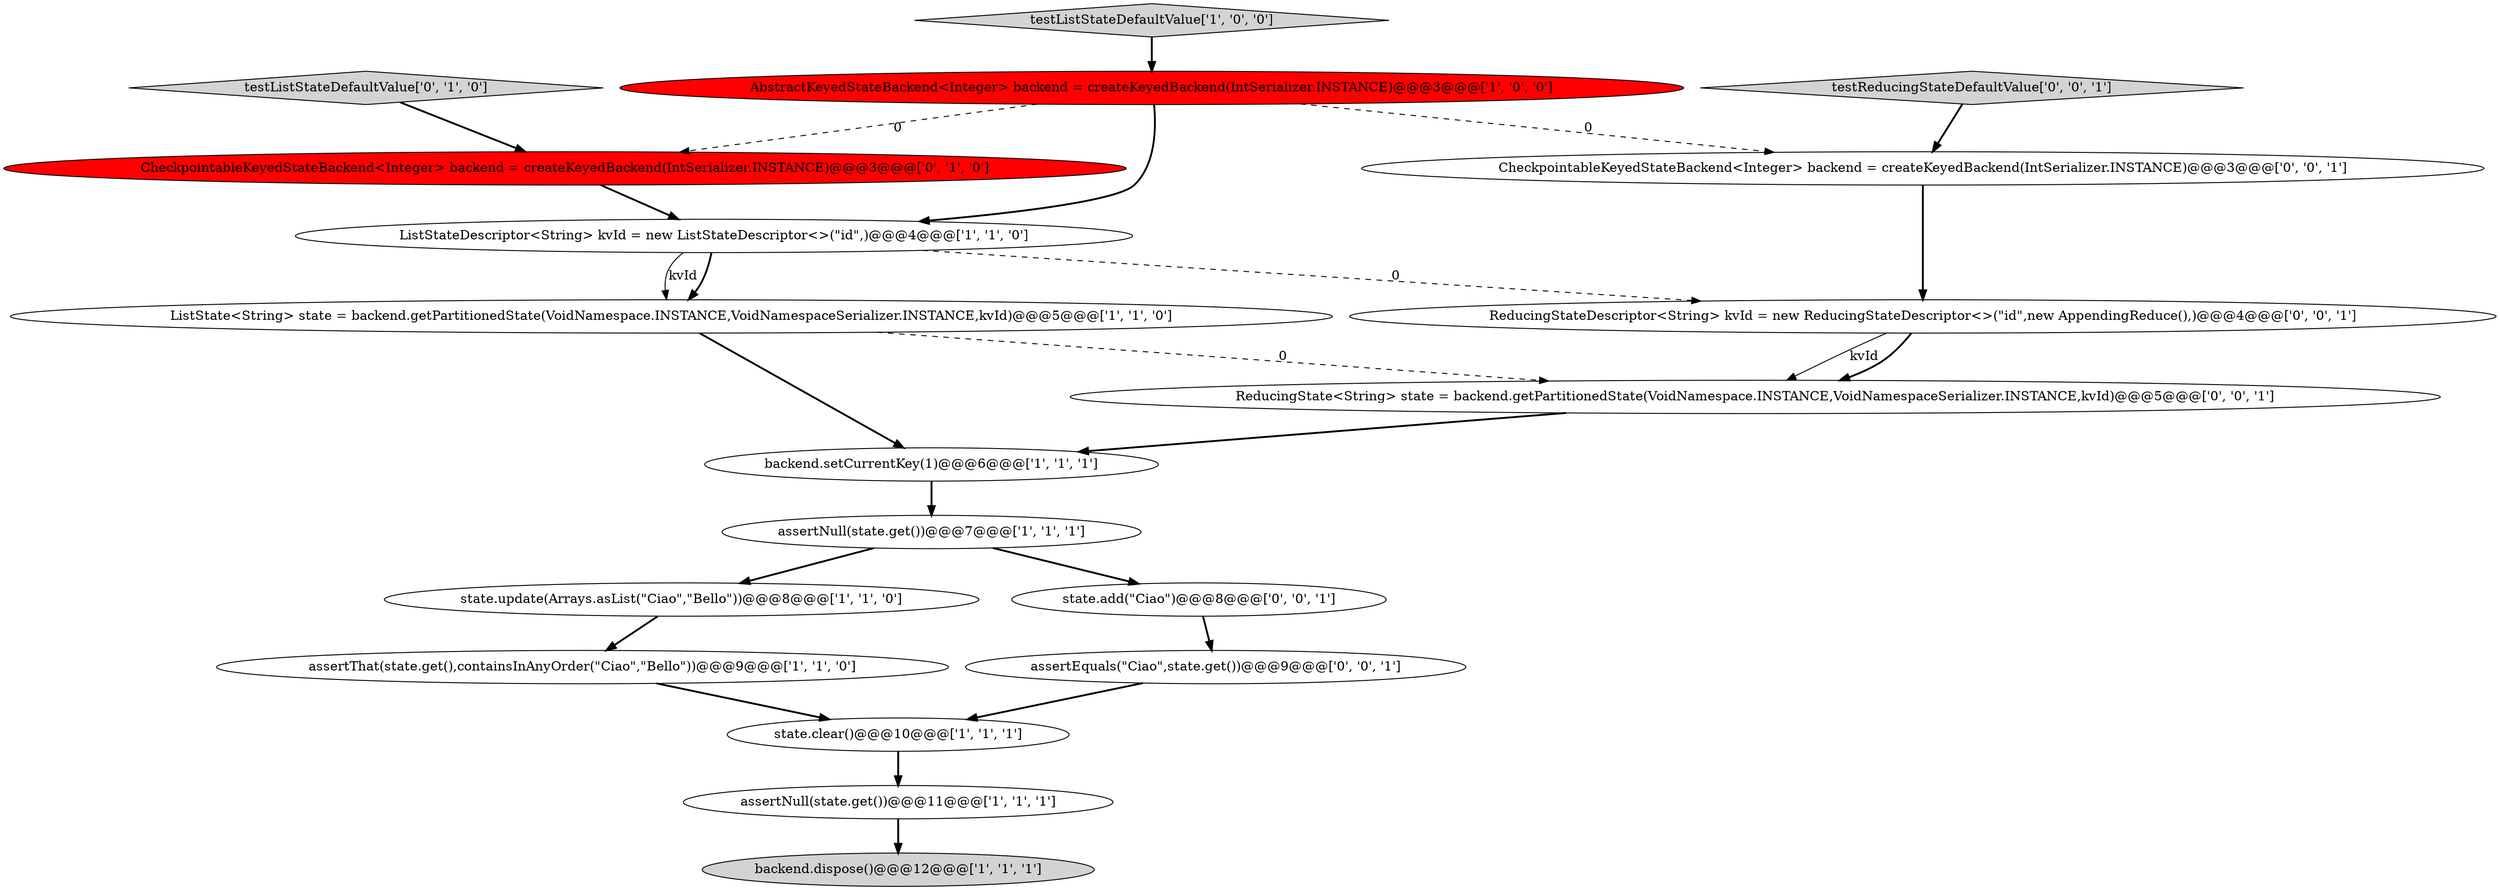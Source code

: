 digraph {
16 [style = filled, label = "CheckpointableKeyedStateBackend<Integer> backend = createKeyedBackend(IntSerializer.INSTANCE)@@@3@@@['0', '0', '1']", fillcolor = white, shape = ellipse image = "AAA0AAABBB3BBB"];
4 [style = filled, label = "backend.dispose()@@@12@@@['1', '1', '1']", fillcolor = lightgray, shape = ellipse image = "AAA0AAABBB1BBB"];
0 [style = filled, label = "state.clear()@@@10@@@['1', '1', '1']", fillcolor = white, shape = ellipse image = "AAA0AAABBB1BBB"];
17 [style = filled, label = "testReducingStateDefaultValue['0', '0', '1']", fillcolor = lightgray, shape = diamond image = "AAA0AAABBB3BBB"];
8 [style = filled, label = "backend.setCurrentKey(1)@@@6@@@['1', '1', '1']", fillcolor = white, shape = ellipse image = "AAA0AAABBB1BBB"];
18 [style = filled, label = "assertEquals(\"Ciao\",state.get())@@@9@@@['0', '0', '1']", fillcolor = white, shape = ellipse image = "AAA0AAABBB3BBB"];
9 [style = filled, label = "state.update(Arrays.asList(\"Ciao\",\"Bello\"))@@@8@@@['1', '1', '0']", fillcolor = white, shape = ellipse image = "AAA0AAABBB1BBB"];
3 [style = filled, label = "ListStateDescriptor<String> kvId = new ListStateDescriptor<>(\"id\",)@@@4@@@['1', '1', '0']", fillcolor = white, shape = ellipse image = "AAA0AAABBB1BBB"];
5 [style = filled, label = "testListStateDefaultValue['1', '0', '0']", fillcolor = lightgray, shape = diamond image = "AAA0AAABBB1BBB"];
7 [style = filled, label = "assertThat(state.get(),containsInAnyOrder(\"Ciao\",\"Bello\"))@@@9@@@['1', '1', '0']", fillcolor = white, shape = ellipse image = "AAA0AAABBB1BBB"];
10 [style = filled, label = "AbstractKeyedStateBackend<Integer> backend = createKeyedBackend(IntSerializer.INSTANCE)@@@3@@@['1', '0', '0']", fillcolor = red, shape = ellipse image = "AAA1AAABBB1BBB"];
12 [style = filled, label = "testListStateDefaultValue['0', '1', '0']", fillcolor = lightgray, shape = diamond image = "AAA0AAABBB2BBB"];
1 [style = filled, label = "assertNull(state.get())@@@11@@@['1', '1', '1']", fillcolor = white, shape = ellipse image = "AAA0AAABBB1BBB"];
2 [style = filled, label = "ListState<String> state = backend.getPartitionedState(VoidNamespace.INSTANCE,VoidNamespaceSerializer.INSTANCE,kvId)@@@5@@@['1', '1', '0']", fillcolor = white, shape = ellipse image = "AAA0AAABBB1BBB"];
13 [style = filled, label = "ReducingStateDescriptor<String> kvId = new ReducingStateDescriptor<>(\"id\",new AppendingReduce(),)@@@4@@@['0', '0', '1']", fillcolor = white, shape = ellipse image = "AAA0AAABBB3BBB"];
11 [style = filled, label = "CheckpointableKeyedStateBackend<Integer> backend = createKeyedBackend(IntSerializer.INSTANCE)@@@3@@@['0', '1', '0']", fillcolor = red, shape = ellipse image = "AAA1AAABBB2BBB"];
6 [style = filled, label = "assertNull(state.get())@@@7@@@['1', '1', '1']", fillcolor = white, shape = ellipse image = "AAA0AAABBB1BBB"];
15 [style = filled, label = "ReducingState<String> state = backend.getPartitionedState(VoidNamespace.INSTANCE,VoidNamespaceSerializer.INSTANCE,kvId)@@@5@@@['0', '0', '1']", fillcolor = white, shape = ellipse image = "AAA0AAABBB3BBB"];
14 [style = filled, label = "state.add(\"Ciao\")@@@8@@@['0', '0', '1']", fillcolor = white, shape = ellipse image = "AAA0AAABBB3BBB"];
5->10 [style = bold, label=""];
1->4 [style = bold, label=""];
16->13 [style = bold, label=""];
13->15 [style = solid, label="kvId"];
12->11 [style = bold, label=""];
10->3 [style = bold, label=""];
8->6 [style = bold, label=""];
7->0 [style = bold, label=""];
9->7 [style = bold, label=""];
3->13 [style = dashed, label="0"];
10->11 [style = dashed, label="0"];
2->15 [style = dashed, label="0"];
6->14 [style = bold, label=""];
3->2 [style = bold, label=""];
11->3 [style = bold, label=""];
0->1 [style = bold, label=""];
14->18 [style = bold, label=""];
13->15 [style = bold, label=""];
10->16 [style = dashed, label="0"];
6->9 [style = bold, label=""];
3->2 [style = solid, label="kvId"];
15->8 [style = bold, label=""];
18->0 [style = bold, label=""];
17->16 [style = bold, label=""];
2->8 [style = bold, label=""];
}
